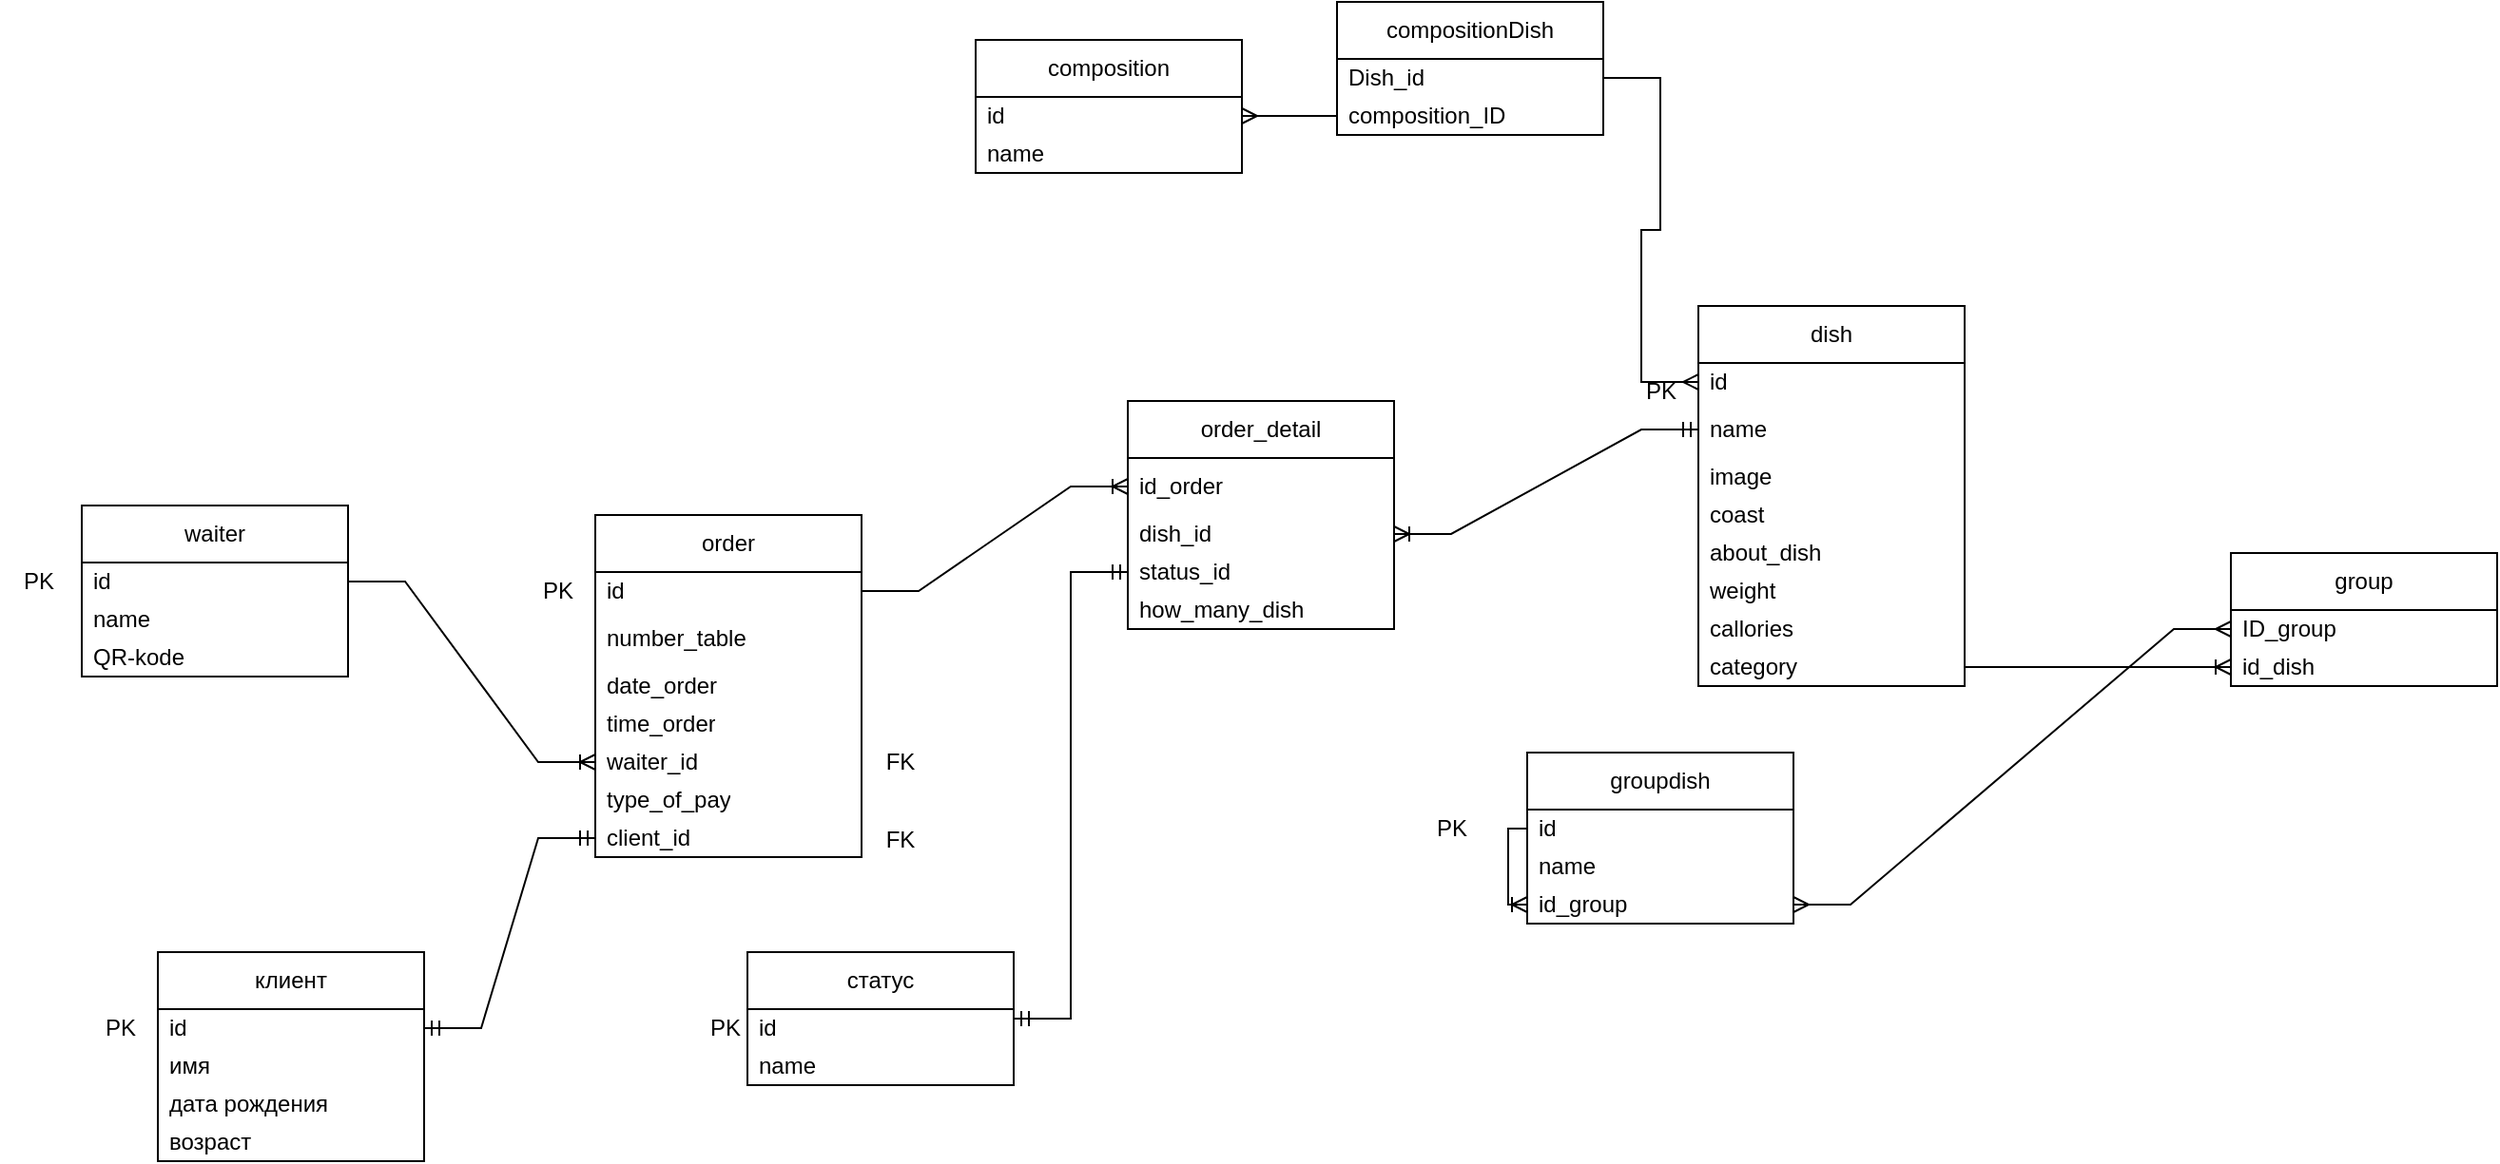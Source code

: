 <mxfile version="21.2.4" type="device">
  <diagram name="Страница 1" id="pR_pxNKd2LdrP1LnGOsw">
    <mxGraphModel dx="1855" dy="1689" grid="1" gridSize="10" guides="1" tooltips="1" connect="1" arrows="1" fold="1" page="1" pageScale="1" pageWidth="827" pageHeight="1169" math="0" shadow="0">
      <root>
        <mxCell id="0" />
        <mxCell id="1" parent="0" />
        <mxCell id="ZyHe-lcK7mIM_7350sw0-1" value="order" style="swimlane;fontStyle=0;childLayout=stackLayout;horizontal=1;startSize=30;horizontalStack=0;resizeParent=1;resizeParentMax=0;resizeLast=0;collapsible=1;marginBottom=0;whiteSpace=wrap;html=1;" parent="1" vertex="1">
          <mxGeometry x="160" y="90" width="140" height="180" as="geometry" />
        </mxCell>
        <mxCell id="jXuhm04pGkWbGDq8sGxR-5" value="id" style="text;strokeColor=none;fillColor=none;align=left;verticalAlign=middle;spacingLeft=4;spacingRight=4;overflow=hidden;points=[[0,0.5],[1,0.5]];portConstraint=eastwest;rotatable=0;whiteSpace=wrap;html=1;" parent="ZyHe-lcK7mIM_7350sw0-1" vertex="1">
          <mxGeometry y="30" width="140" height="20" as="geometry" />
        </mxCell>
        <mxCell id="ZyHe-lcK7mIM_7350sw0-3" value="number_table" style="text;strokeColor=none;fillColor=none;align=left;verticalAlign=middle;spacingLeft=4;spacingRight=4;overflow=hidden;points=[[0,0.5],[1,0.5]];portConstraint=eastwest;rotatable=0;whiteSpace=wrap;html=1;" parent="ZyHe-lcK7mIM_7350sw0-1" vertex="1">
          <mxGeometry y="50" width="140" height="30" as="geometry" />
        </mxCell>
        <mxCell id="ZyHe-lcK7mIM_7350sw0-4" value="date_order" style="text;strokeColor=none;fillColor=none;align=left;verticalAlign=middle;spacingLeft=4;spacingRight=4;overflow=hidden;points=[[0,0.5],[1,0.5]];portConstraint=eastwest;rotatable=0;whiteSpace=wrap;html=1;" parent="ZyHe-lcK7mIM_7350sw0-1" vertex="1">
          <mxGeometry y="80" width="140" height="20" as="geometry" />
        </mxCell>
        <mxCell id="ZyHe-lcK7mIM_7350sw0-16" value="time_order" style="text;strokeColor=none;fillColor=none;align=left;verticalAlign=middle;spacingLeft=4;spacingRight=4;overflow=hidden;points=[[0,0.5],[1,0.5]];portConstraint=eastwest;rotatable=0;whiteSpace=wrap;html=1;" parent="ZyHe-lcK7mIM_7350sw0-1" vertex="1">
          <mxGeometry y="100" width="140" height="20" as="geometry" />
        </mxCell>
        <mxCell id="QVRe1omU2nG1csltHyd2-13" value="waiter_id" style="text;strokeColor=none;fillColor=none;align=left;verticalAlign=middle;spacingLeft=4;spacingRight=4;overflow=hidden;points=[[0,0.5],[1,0.5]];portConstraint=eastwest;rotatable=0;whiteSpace=wrap;html=1;" parent="ZyHe-lcK7mIM_7350sw0-1" vertex="1">
          <mxGeometry y="120" width="140" height="20" as="geometry" />
        </mxCell>
        <mxCell id="jXuhm04pGkWbGDq8sGxR-4" value="type_of_pay" style="text;strokeColor=none;fillColor=none;align=left;verticalAlign=middle;spacingLeft=4;spacingRight=4;overflow=hidden;points=[[0,0.5],[1,0.5]];portConstraint=eastwest;rotatable=0;whiteSpace=wrap;html=1;" parent="ZyHe-lcK7mIM_7350sw0-1" vertex="1">
          <mxGeometry y="140" width="140" height="20" as="geometry" />
        </mxCell>
        <mxCell id="jXuhm04pGkWbGDq8sGxR-6" value="client_id" style="text;strokeColor=none;fillColor=none;align=left;verticalAlign=middle;spacingLeft=4;spacingRight=4;overflow=hidden;points=[[0,0.5],[1,0.5]];portConstraint=eastwest;rotatable=0;whiteSpace=wrap;html=1;" parent="ZyHe-lcK7mIM_7350sw0-1" vertex="1">
          <mxGeometry y="160" width="140" height="20" as="geometry" />
        </mxCell>
        <mxCell id="ZyHe-lcK7mIM_7350sw0-18" value="order_detail" style="swimlane;fontStyle=0;childLayout=stackLayout;horizontal=1;startSize=30;horizontalStack=0;resizeParent=1;resizeParentMax=0;resizeLast=0;collapsible=1;marginBottom=0;whiteSpace=wrap;html=1;" parent="1" vertex="1">
          <mxGeometry x="440" y="30" width="140" height="120" as="geometry" />
        </mxCell>
        <mxCell id="ZyHe-lcK7mIM_7350sw0-19" value="id_order" style="text;strokeColor=none;fillColor=none;align=left;verticalAlign=middle;spacingLeft=4;spacingRight=4;overflow=hidden;points=[[0,0.5],[1,0.5]];portConstraint=eastwest;rotatable=0;whiteSpace=wrap;html=1;" parent="ZyHe-lcK7mIM_7350sw0-18" vertex="1">
          <mxGeometry y="30" width="140" height="30" as="geometry" />
        </mxCell>
        <mxCell id="ZyHe-lcK7mIM_7350sw0-20" value="dish_id" style="text;strokeColor=none;fillColor=none;align=left;verticalAlign=middle;spacingLeft=4;spacingRight=4;overflow=hidden;points=[[0,0.5],[1,0.5]];portConstraint=eastwest;rotatable=0;whiteSpace=wrap;html=1;" parent="ZyHe-lcK7mIM_7350sw0-18" vertex="1">
          <mxGeometry y="60" width="140" height="20" as="geometry" />
        </mxCell>
        <mxCell id="ZyHe-lcK7mIM_7350sw0-22" value="status_id" style="text;strokeColor=none;fillColor=none;align=left;verticalAlign=middle;spacingLeft=4;spacingRight=4;overflow=hidden;points=[[0,0.5],[1,0.5]];portConstraint=eastwest;rotatable=0;whiteSpace=wrap;html=1;" parent="ZyHe-lcK7mIM_7350sw0-18" vertex="1">
          <mxGeometry y="80" width="140" height="20" as="geometry" />
        </mxCell>
        <mxCell id="ZyHe-lcK7mIM_7350sw0-23" value="how_many_dish" style="text;strokeColor=none;fillColor=none;align=left;verticalAlign=middle;spacingLeft=4;spacingRight=4;overflow=hidden;points=[[0,0.5],[1,0.5]];portConstraint=eastwest;rotatable=0;whiteSpace=wrap;html=1;" parent="ZyHe-lcK7mIM_7350sw0-18" vertex="1">
          <mxGeometry y="100" width="140" height="20" as="geometry" />
        </mxCell>
        <mxCell id="ZyHe-lcK7mIM_7350sw0-24" value="dish" style="swimlane;fontStyle=0;childLayout=stackLayout;horizontal=1;startSize=30;horizontalStack=0;resizeParent=1;resizeParentMax=0;resizeLast=0;collapsible=1;marginBottom=0;whiteSpace=wrap;html=1;" parent="1" vertex="1">
          <mxGeometry x="740" y="-20" width="140" height="200" as="geometry" />
        </mxCell>
        <mxCell id="jXuhm04pGkWbGDq8sGxR-7" value="id&amp;nbsp;" style="text;strokeColor=none;fillColor=none;align=left;verticalAlign=middle;spacingLeft=4;spacingRight=4;overflow=hidden;points=[[0,0.5],[1,0.5]];portConstraint=eastwest;rotatable=0;whiteSpace=wrap;html=1;" parent="ZyHe-lcK7mIM_7350sw0-24" vertex="1">
          <mxGeometry y="30" width="140" height="20" as="geometry" />
        </mxCell>
        <mxCell id="ZyHe-lcK7mIM_7350sw0-25" value="name" style="text;strokeColor=none;fillColor=none;align=left;verticalAlign=middle;spacingLeft=4;spacingRight=4;overflow=hidden;points=[[0,0.5],[1,0.5]];portConstraint=eastwest;rotatable=0;whiteSpace=wrap;html=1;" parent="ZyHe-lcK7mIM_7350sw0-24" vertex="1">
          <mxGeometry y="50" width="140" height="30" as="geometry" />
        </mxCell>
        <mxCell id="ZyHe-lcK7mIM_7350sw0-26" value="image" style="text;strokeColor=none;fillColor=none;align=left;verticalAlign=middle;spacingLeft=4;spacingRight=4;overflow=hidden;points=[[0,0.5],[1,0.5]];portConstraint=eastwest;rotatable=0;whiteSpace=wrap;html=1;" parent="ZyHe-lcK7mIM_7350sw0-24" vertex="1">
          <mxGeometry y="80" width="140" height="20" as="geometry" />
        </mxCell>
        <mxCell id="ZyHe-lcK7mIM_7350sw0-27" value="coast" style="text;strokeColor=none;fillColor=none;align=left;verticalAlign=middle;spacingLeft=4;spacingRight=4;overflow=hidden;points=[[0,0.5],[1,0.5]];portConstraint=eastwest;rotatable=0;whiteSpace=wrap;html=1;" parent="ZyHe-lcK7mIM_7350sw0-24" vertex="1">
          <mxGeometry y="100" width="140" height="20" as="geometry" />
        </mxCell>
        <mxCell id="ZyHe-lcK7mIM_7350sw0-28" value="about_dish" style="text;strokeColor=none;fillColor=none;align=left;verticalAlign=middle;spacingLeft=4;spacingRight=4;overflow=hidden;points=[[0,0.5],[1,0.5]];portConstraint=eastwest;rotatable=0;whiteSpace=wrap;html=1;" parent="ZyHe-lcK7mIM_7350sw0-24" vertex="1">
          <mxGeometry y="120" width="140" height="20" as="geometry" />
        </mxCell>
        <mxCell id="ooY6fJF1Ge_iVoOvs3PF-10" value="weight" style="text;strokeColor=none;fillColor=none;align=left;verticalAlign=middle;spacingLeft=4;spacingRight=4;overflow=hidden;points=[[0,0.5],[1,0.5]];portConstraint=eastwest;rotatable=0;whiteSpace=wrap;html=1;" parent="ZyHe-lcK7mIM_7350sw0-24" vertex="1">
          <mxGeometry y="140" width="140" height="20" as="geometry" />
        </mxCell>
        <mxCell id="ooY6fJF1Ge_iVoOvs3PF-9" value="callories" style="text;strokeColor=none;fillColor=none;align=left;verticalAlign=middle;spacingLeft=4;spacingRight=4;overflow=hidden;points=[[0,0.5],[1,0.5]];portConstraint=eastwest;rotatable=0;whiteSpace=wrap;html=1;" parent="ZyHe-lcK7mIM_7350sw0-24" vertex="1">
          <mxGeometry y="160" width="140" height="20" as="geometry" />
        </mxCell>
        <mxCell id="ooY6fJF1Ge_iVoOvs3PF-8" value="category" style="text;strokeColor=none;fillColor=none;align=left;verticalAlign=middle;spacingLeft=4;spacingRight=4;overflow=hidden;points=[[0,0.5],[1,0.5]];portConstraint=eastwest;rotatable=0;whiteSpace=wrap;html=1;" parent="ZyHe-lcK7mIM_7350sw0-24" vertex="1">
          <mxGeometry y="180" width="140" height="20" as="geometry" />
        </mxCell>
        <mxCell id="ZyHe-lcK7mIM_7350sw0-35" value="composition" style="swimlane;fontStyle=0;childLayout=stackLayout;horizontal=1;startSize=30;horizontalStack=0;resizeParent=1;resizeParentMax=0;resizeLast=0;collapsible=1;marginBottom=0;whiteSpace=wrap;html=1;" parent="1" vertex="1">
          <mxGeometry x="360" y="-160" width="140" height="70" as="geometry" />
        </mxCell>
        <mxCell id="ZyHe-lcK7mIM_7350sw0-37" value="id" style="text;strokeColor=none;fillColor=none;align=left;verticalAlign=middle;spacingLeft=4;spacingRight=4;overflow=hidden;points=[[0,0.5],[1,0.5]];portConstraint=eastwest;rotatable=0;whiteSpace=wrap;html=1;" parent="ZyHe-lcK7mIM_7350sw0-35" vertex="1">
          <mxGeometry y="30" width="140" height="20" as="geometry" />
        </mxCell>
        <mxCell id="QVRe1omU2nG1csltHyd2-27" value="name" style="text;strokeColor=none;fillColor=none;align=left;verticalAlign=middle;spacingLeft=4;spacingRight=4;overflow=hidden;points=[[0,0.5],[1,0.5]];portConstraint=eastwest;rotatable=0;whiteSpace=wrap;html=1;" parent="ZyHe-lcK7mIM_7350sw0-35" vertex="1">
          <mxGeometry y="50" width="140" height="20" as="geometry" />
        </mxCell>
        <mxCell id="ZyHe-lcK7mIM_7350sw0-44" value="group" style="swimlane;fontStyle=0;childLayout=stackLayout;horizontal=1;startSize=30;horizontalStack=0;resizeParent=1;resizeParentMax=0;resizeLast=0;collapsible=1;marginBottom=0;whiteSpace=wrap;html=1;" parent="1" vertex="1">
          <mxGeometry x="1020" y="110" width="140" height="70" as="geometry" />
        </mxCell>
        <mxCell id="ZyHe-lcK7mIM_7350sw0-45" value="ID_group" style="text;strokeColor=none;fillColor=none;align=left;verticalAlign=middle;spacingLeft=4;spacingRight=4;overflow=hidden;points=[[0,0.5],[1,0.5]];portConstraint=eastwest;rotatable=0;whiteSpace=wrap;html=1;" parent="ZyHe-lcK7mIM_7350sw0-44" vertex="1">
          <mxGeometry y="30" width="140" height="20" as="geometry" />
        </mxCell>
        <mxCell id="ZyHe-lcK7mIM_7350sw0-46" value="id_dish" style="text;strokeColor=none;fillColor=none;align=left;verticalAlign=middle;spacingLeft=4;spacingRight=4;overflow=hidden;points=[[0,0.5],[1,0.5]];portConstraint=eastwest;rotatable=0;whiteSpace=wrap;html=1;" parent="ZyHe-lcK7mIM_7350sw0-44" vertex="1">
          <mxGeometry y="50" width="140" height="20" as="geometry" />
        </mxCell>
        <mxCell id="ZyHe-lcK7mIM_7350sw0-47" value="groupdish" style="swimlane;fontStyle=0;childLayout=stackLayout;horizontal=1;startSize=30;horizontalStack=0;resizeParent=1;resizeParentMax=0;resizeLast=0;collapsible=1;marginBottom=0;whiteSpace=wrap;html=1;" parent="1" vertex="1">
          <mxGeometry x="650" y="215" width="140" height="90" as="geometry" />
        </mxCell>
        <mxCell id="ZyHe-lcK7mIM_7350sw0-48" value="id" style="text;strokeColor=none;fillColor=none;align=left;verticalAlign=middle;spacingLeft=4;spacingRight=4;overflow=hidden;points=[[0,0.5],[1,0.5]];portConstraint=eastwest;rotatable=0;whiteSpace=wrap;html=1;" parent="ZyHe-lcK7mIM_7350sw0-47" vertex="1">
          <mxGeometry y="30" width="140" height="20" as="geometry" />
        </mxCell>
        <mxCell id="ZyHe-lcK7mIM_7350sw0-49" value="name" style="text;strokeColor=none;fillColor=none;align=left;verticalAlign=middle;spacingLeft=4;spacingRight=4;overflow=hidden;points=[[0,0.5],[1,0.5]];portConstraint=eastwest;rotatable=0;whiteSpace=wrap;html=1;" parent="ZyHe-lcK7mIM_7350sw0-47" vertex="1">
          <mxGeometry y="50" width="140" height="20" as="geometry" />
        </mxCell>
        <mxCell id="ZyHe-lcK7mIM_7350sw0-50" value="id_group" style="text;strokeColor=none;fillColor=none;align=left;verticalAlign=middle;spacingLeft=4;spacingRight=4;overflow=hidden;points=[[0,0.5],[1,0.5]];portConstraint=eastwest;rotatable=0;whiteSpace=wrap;html=1;" parent="ZyHe-lcK7mIM_7350sw0-47" vertex="1">
          <mxGeometry y="70" width="140" height="20" as="geometry" />
        </mxCell>
        <mxCell id="QVRe1omU2nG1csltHyd2-31" value="" style="fontSize=12;html=1;endArrow=ERoneToMany;rounded=0;exitX=0;exitY=0.5;exitDx=0;exitDy=0;entryX=0;entryY=0.5;entryDx=0;entryDy=0;edgeStyle=orthogonalEdgeStyle;" parent="ZyHe-lcK7mIM_7350sw0-47" source="ZyHe-lcK7mIM_7350sw0-48" target="ZyHe-lcK7mIM_7350sw0-50" edge="1">
          <mxGeometry width="100" height="100" relative="1" as="geometry">
            <mxPoint x="-60" y="50" as="sourcePoint" />
            <mxPoint x="-60" y="100" as="targetPoint" />
          </mxGeometry>
        </mxCell>
        <mxCell id="QVRe1omU2nG1csltHyd2-1" value="waiter" style="swimlane;fontStyle=0;childLayout=stackLayout;horizontal=1;startSize=30;horizontalStack=0;resizeParent=1;resizeParentMax=0;resizeLast=0;collapsible=1;marginBottom=0;whiteSpace=wrap;html=1;" parent="1" vertex="1">
          <mxGeometry x="-110" y="85" width="140" height="90" as="geometry" />
        </mxCell>
        <mxCell id="QVRe1omU2nG1csltHyd2-3" value="id" style="text;strokeColor=none;fillColor=none;align=left;verticalAlign=middle;spacingLeft=4;spacingRight=4;overflow=hidden;points=[[0,0.5],[1,0.5]];portConstraint=eastwest;rotatable=0;whiteSpace=wrap;html=1;" parent="QVRe1omU2nG1csltHyd2-1" vertex="1">
          <mxGeometry y="30" width="140" height="20" as="geometry" />
        </mxCell>
        <mxCell id="QVRe1omU2nG1csltHyd2-10" value="name" style="text;strokeColor=none;fillColor=none;align=left;verticalAlign=middle;spacingLeft=4;spacingRight=4;overflow=hidden;points=[[0,0.5],[1,0.5]];portConstraint=eastwest;rotatable=0;whiteSpace=wrap;html=1;" parent="QVRe1omU2nG1csltHyd2-1" vertex="1">
          <mxGeometry y="50" width="140" height="20" as="geometry" />
        </mxCell>
        <mxCell id="QVRe1omU2nG1csltHyd2-11" value="QR-kode" style="text;strokeColor=none;fillColor=none;align=left;verticalAlign=middle;spacingLeft=4;spacingRight=4;overflow=hidden;points=[[0,0.5],[1,0.5]];portConstraint=eastwest;rotatable=0;whiteSpace=wrap;html=1;" parent="QVRe1omU2nG1csltHyd2-1" vertex="1">
          <mxGeometry y="70" width="140" height="20" as="geometry" />
        </mxCell>
        <mxCell id="QVRe1omU2nG1csltHyd2-14" value="" style="edgeStyle=entityRelationEdgeStyle;fontSize=12;html=1;endArrow=ERoneToMany;rounded=0;exitX=1;exitY=0.5;exitDx=0;exitDy=0;entryX=0;entryY=0.5;entryDx=0;entryDy=0;" parent="1" source="QVRe1omU2nG1csltHyd2-3" target="QVRe1omU2nG1csltHyd2-13" edge="1">
          <mxGeometry width="100" height="100" relative="1" as="geometry">
            <mxPoint x="-10" y="370" as="sourcePoint" />
            <mxPoint x="90" y="270" as="targetPoint" />
          </mxGeometry>
        </mxCell>
        <mxCell id="QVRe1omU2nG1csltHyd2-24" value="" style="edgeStyle=entityRelationEdgeStyle;fontSize=12;html=1;endArrow=ERoneToMany;rounded=0;entryX=0;entryY=0.5;entryDx=0;entryDy=0;exitX=1;exitY=0.5;exitDx=0;exitDy=0;" parent="1" source="jXuhm04pGkWbGDq8sGxR-5" target="ZyHe-lcK7mIM_7350sw0-19" edge="1">
          <mxGeometry width="100" height="100" relative="1" as="geometry">
            <mxPoint x="330" y="170" as="sourcePoint" />
            <mxPoint x="490" y="230" as="targetPoint" />
          </mxGeometry>
        </mxCell>
        <mxCell id="QVRe1omU2nG1csltHyd2-29" value="" style="edgeStyle=entityRelationEdgeStyle;fontSize=12;html=1;endArrow=ERmany;startArrow=ERmany;rounded=0;entryX=1;entryY=0.5;entryDx=0;entryDy=0;exitX=0;exitY=0.5;exitDx=0;exitDy=0;" parent="1" source="ZyHe-lcK7mIM_7350sw0-45" target="ZyHe-lcK7mIM_7350sw0-50" edge="1">
          <mxGeometry width="100" height="100" relative="1" as="geometry">
            <mxPoint x="630" y="280" as="sourcePoint" />
            <mxPoint x="730" y="180" as="targetPoint" />
          </mxGeometry>
        </mxCell>
        <mxCell id="jXuhm04pGkWbGDq8sGxR-8" value="" style="edgeStyle=entityRelationEdgeStyle;fontSize=12;html=1;endArrow=ERoneToMany;startArrow=ERmandOne;rounded=0;entryX=1;entryY=0.5;entryDx=0;entryDy=0;exitX=0;exitY=0.5;exitDx=0;exitDy=0;" parent="1" source="ZyHe-lcK7mIM_7350sw0-25" target="ZyHe-lcK7mIM_7350sw0-20" edge="1">
          <mxGeometry width="100" height="100" relative="1" as="geometry">
            <mxPoint x="670" y="140" as="sourcePoint" />
            <mxPoint x="770" y="40" as="targetPoint" />
          </mxGeometry>
        </mxCell>
        <mxCell id="jXuhm04pGkWbGDq8sGxR-11" value="статус" style="swimlane;fontStyle=0;childLayout=stackLayout;horizontal=1;startSize=30;horizontalStack=0;resizeParent=1;resizeParentMax=0;resizeLast=0;collapsible=1;marginBottom=0;whiteSpace=wrap;html=1;" parent="1" vertex="1">
          <mxGeometry x="240" y="320" width="140" height="70" as="geometry" />
        </mxCell>
        <mxCell id="jXuhm04pGkWbGDq8sGxR-12" value="id" style="text;strokeColor=none;fillColor=none;align=left;verticalAlign=middle;spacingLeft=4;spacingRight=4;overflow=hidden;points=[[0,0.5],[1,0.5]];portConstraint=eastwest;rotatable=0;whiteSpace=wrap;html=1;" parent="jXuhm04pGkWbGDq8sGxR-11" vertex="1">
          <mxGeometry y="30" width="140" height="20" as="geometry" />
        </mxCell>
        <mxCell id="jXuhm04pGkWbGDq8sGxR-13" value="name" style="text;strokeColor=none;fillColor=none;align=left;verticalAlign=middle;spacingLeft=4;spacingRight=4;overflow=hidden;points=[[0,0.5],[1,0.5]];portConstraint=eastwest;rotatable=0;whiteSpace=wrap;html=1;" parent="jXuhm04pGkWbGDq8sGxR-11" vertex="1">
          <mxGeometry y="50" width="140" height="20" as="geometry" />
        </mxCell>
        <mxCell id="jXuhm04pGkWbGDq8sGxR-17" value="" style="edgeStyle=entityRelationEdgeStyle;fontSize=12;html=1;endArrow=ERmandOne;startArrow=ERmandOne;rounded=0;entryX=0;entryY=0.5;entryDx=0;entryDy=0;exitX=1;exitY=0.5;exitDx=0;exitDy=0;" parent="1" source="jXuhm04pGkWbGDq8sGxR-11" target="ZyHe-lcK7mIM_7350sw0-22" edge="1">
          <mxGeometry width="100" height="100" relative="1" as="geometry">
            <mxPoint x="350" y="285" as="sourcePoint" />
            <mxPoint x="450" y="185" as="targetPoint" />
          </mxGeometry>
        </mxCell>
        <mxCell id="jXuhm04pGkWbGDq8sGxR-18" value="клиент" style="swimlane;fontStyle=0;childLayout=stackLayout;horizontal=1;startSize=30;horizontalStack=0;resizeParent=1;resizeParentMax=0;resizeLast=0;collapsible=1;marginBottom=0;whiteSpace=wrap;html=1;" parent="1" vertex="1">
          <mxGeometry x="-70" y="320" width="140" height="110" as="geometry" />
        </mxCell>
        <mxCell id="jXuhm04pGkWbGDq8sGxR-19" value="id" style="text;strokeColor=none;fillColor=none;align=left;verticalAlign=middle;spacingLeft=4;spacingRight=4;overflow=hidden;points=[[0,0.5],[1,0.5]];portConstraint=eastwest;rotatable=0;whiteSpace=wrap;html=1;" parent="jXuhm04pGkWbGDq8sGxR-18" vertex="1">
          <mxGeometry y="30" width="140" height="20" as="geometry" />
        </mxCell>
        <mxCell id="jXuhm04pGkWbGDq8sGxR-20" value="имя" style="text;strokeColor=none;fillColor=none;align=left;verticalAlign=middle;spacingLeft=4;spacingRight=4;overflow=hidden;points=[[0,0.5],[1,0.5]];portConstraint=eastwest;rotatable=0;whiteSpace=wrap;html=1;" parent="jXuhm04pGkWbGDq8sGxR-18" vertex="1">
          <mxGeometry y="50" width="140" height="20" as="geometry" />
        </mxCell>
        <mxCell id="jXuhm04pGkWbGDq8sGxR-21" value="дата рождения" style="text;strokeColor=none;fillColor=none;align=left;verticalAlign=middle;spacingLeft=4;spacingRight=4;overflow=hidden;points=[[0,0.5],[1,0.5]];portConstraint=eastwest;rotatable=0;whiteSpace=wrap;html=1;" parent="jXuhm04pGkWbGDq8sGxR-18" vertex="1">
          <mxGeometry y="70" width="140" height="20" as="geometry" />
        </mxCell>
        <mxCell id="jXuhm04pGkWbGDq8sGxR-22" value="возраст" style="text;strokeColor=none;fillColor=none;align=left;verticalAlign=middle;spacingLeft=4;spacingRight=4;overflow=hidden;points=[[0,0.5],[1,0.5]];portConstraint=eastwest;rotatable=0;whiteSpace=wrap;html=1;" parent="jXuhm04pGkWbGDq8sGxR-18" vertex="1">
          <mxGeometry y="90" width="140" height="20" as="geometry" />
        </mxCell>
        <mxCell id="jXuhm04pGkWbGDq8sGxR-24" value="" style="edgeStyle=entityRelationEdgeStyle;fontSize=12;html=1;endArrow=ERmandOne;startArrow=ERmandOne;rounded=0;entryX=0;entryY=0.5;entryDx=0;entryDy=0;" parent="1" target="jXuhm04pGkWbGDq8sGxR-6" edge="1">
          <mxGeometry width="100" height="100" relative="1" as="geometry">
            <mxPoint x="70" y="360" as="sourcePoint" />
            <mxPoint x="180" y="305" as="targetPoint" />
          </mxGeometry>
        </mxCell>
        <mxCell id="XAwHyAt5M26rkUoJDXsU-4" value="" style="edgeStyle=entityRelationEdgeStyle;fontSize=12;html=1;endArrow=ERoneToMany;rounded=0;exitX=1;exitY=0.5;exitDx=0;exitDy=0;entryX=0;entryY=0.5;entryDx=0;entryDy=0;" parent="1" source="ooY6fJF1Ge_iVoOvs3PF-8" target="ZyHe-lcK7mIM_7350sw0-46" edge="1">
          <mxGeometry width="100" height="100" relative="1" as="geometry">
            <mxPoint x="1030" y="110" as="sourcePoint" />
            <mxPoint x="1130" y="10" as="targetPoint" />
          </mxGeometry>
        </mxCell>
        <mxCell id="VdrOLydzmxAfmsGl2bRg-1" value="PK" style="text;html=1;align=center;verticalAlign=middle;resizable=0;points=[];autosize=1;strokeColor=none;fillColor=none;" parent="1" vertex="1">
          <mxGeometry x="-153" y="110" width="40" height="30" as="geometry" />
        </mxCell>
        <mxCell id="VdrOLydzmxAfmsGl2bRg-2" value="PK" style="text;html=1;align=center;verticalAlign=middle;resizable=0;points=[];autosize=1;strokeColor=none;fillColor=none;" parent="1" vertex="1">
          <mxGeometry x="-110" y="345" width="40" height="30" as="geometry" />
        </mxCell>
        <mxCell id="VdrOLydzmxAfmsGl2bRg-3" value="PK" style="text;html=1;align=center;verticalAlign=middle;resizable=0;points=[];autosize=1;strokeColor=none;fillColor=none;" parent="1" vertex="1">
          <mxGeometry x="208" y="345" width="40" height="30" as="geometry" />
        </mxCell>
        <mxCell id="VdrOLydzmxAfmsGl2bRg-4" value="PK" style="text;html=1;align=center;verticalAlign=middle;resizable=0;points=[];autosize=1;strokeColor=none;fillColor=none;" parent="1" vertex="1">
          <mxGeometry x="120" y="115" width="40" height="30" as="geometry" />
        </mxCell>
        <mxCell id="VdrOLydzmxAfmsGl2bRg-6" value="PK" style="text;html=1;align=center;verticalAlign=middle;resizable=0;points=[];autosize=1;strokeColor=none;fillColor=none;" parent="1" vertex="1">
          <mxGeometry x="590" y="240" width="40" height="30" as="geometry" />
        </mxCell>
        <mxCell id="VdrOLydzmxAfmsGl2bRg-7" value="PK" style="text;html=1;align=center;verticalAlign=middle;resizable=0;points=[];autosize=1;strokeColor=none;fillColor=none;" parent="1" vertex="1">
          <mxGeometry x="700" y="10" width="40" height="30" as="geometry" />
        </mxCell>
        <mxCell id="VdrOLydzmxAfmsGl2bRg-8" value="FK" style="text;html=1;align=center;verticalAlign=middle;resizable=0;points=[];autosize=1;strokeColor=none;fillColor=none;" parent="1" vertex="1">
          <mxGeometry x="300" y="205" width="40" height="30" as="geometry" />
        </mxCell>
        <mxCell id="VdrOLydzmxAfmsGl2bRg-9" value="FK" style="text;html=1;align=center;verticalAlign=middle;resizable=0;points=[];autosize=1;strokeColor=none;fillColor=none;" parent="1" vertex="1">
          <mxGeometry x="300" y="246" width="40" height="30" as="geometry" />
        </mxCell>
        <mxCell id="ooY6fJF1Ge_iVoOvs3PF-2" value="compositionDish" style="swimlane;fontStyle=0;childLayout=stackLayout;horizontal=1;startSize=30;horizontalStack=0;resizeParent=1;resizeParentMax=0;resizeLast=0;collapsible=1;marginBottom=0;whiteSpace=wrap;html=1;" parent="1" vertex="1">
          <mxGeometry x="550" y="-180" width="140" height="70" as="geometry" />
        </mxCell>
        <mxCell id="ooY6fJF1Ge_iVoOvs3PF-3" value="Dish_id" style="text;strokeColor=none;fillColor=none;align=left;verticalAlign=middle;spacingLeft=4;spacingRight=4;overflow=hidden;points=[[0,0.5],[1,0.5]];portConstraint=eastwest;rotatable=0;whiteSpace=wrap;html=1;" parent="ooY6fJF1Ge_iVoOvs3PF-2" vertex="1">
          <mxGeometry y="30" width="140" height="20" as="geometry" />
        </mxCell>
        <mxCell id="ooY6fJF1Ge_iVoOvs3PF-4" value="composition_ID" style="text;strokeColor=none;fillColor=none;align=left;verticalAlign=middle;spacingLeft=4;spacingRight=4;overflow=hidden;points=[[0,0.5],[1,0.5]];portConstraint=eastwest;rotatable=0;whiteSpace=wrap;html=1;" parent="ooY6fJF1Ge_iVoOvs3PF-2" vertex="1">
          <mxGeometry y="50" width="140" height="20" as="geometry" />
        </mxCell>
        <mxCell id="ooY6fJF1Ge_iVoOvs3PF-5" value="" style="edgeStyle=entityRelationEdgeStyle;fontSize=12;html=1;endArrow=ERmany;rounded=0;exitX=1;exitY=0.5;exitDx=0;exitDy=0;" parent="1" source="ooY6fJF1Ge_iVoOvs3PF-3" target="jXuhm04pGkWbGDq8sGxR-7" edge="1">
          <mxGeometry width="100" height="100" relative="1" as="geometry">
            <mxPoint x="960" as="sourcePoint" />
            <mxPoint x="1200" y="-310" as="targetPoint" />
          </mxGeometry>
        </mxCell>
        <mxCell id="ooY6fJF1Ge_iVoOvs3PF-6" value="" style="edgeStyle=entityRelationEdgeStyle;fontSize=12;html=1;endArrow=ERmany;rounded=0;exitX=0;exitY=0.5;exitDx=0;exitDy=0;entryX=1;entryY=0.5;entryDx=0;entryDy=0;" parent="1" source="ooY6fJF1Ge_iVoOvs3PF-4" target="ZyHe-lcK7mIM_7350sw0-37" edge="1">
          <mxGeometry width="100" height="100" relative="1" as="geometry">
            <mxPoint x="1200" y="-49" as="sourcePoint" />
            <mxPoint x="1050" y="-69" as="targetPoint" />
          </mxGeometry>
        </mxCell>
      </root>
    </mxGraphModel>
  </diagram>
</mxfile>
